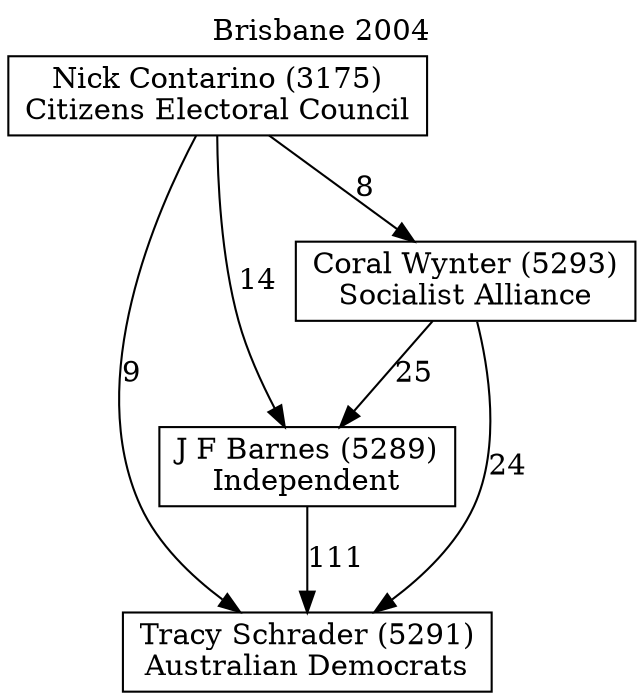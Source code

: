 // House preference flow
digraph "Tracy Schrader (5291)_Brisbane_2004" {
	graph [label="Brisbane 2004" labelloc=t mclimit=2]
	node [shape=box]
	"Tracy Schrader (5291)" [label="Tracy Schrader (5291)
Australian Democrats"]
	"J F Barnes (5289)" [label="J F Barnes (5289)
Independent"]
	"Coral Wynter (5293)" [label="Coral Wynter (5293)
Socialist Alliance"]
	"Nick Contarino (3175)" [label="Nick Contarino (3175)
Citizens Electoral Council"]
	"J F Barnes (5289)" -> "Tracy Schrader (5291)" [label=111]
	"Coral Wynter (5293)" -> "J F Barnes (5289)" [label=25]
	"Nick Contarino (3175)" -> "Coral Wynter (5293)" [label=8]
	"Coral Wynter (5293)" -> "Tracy Schrader (5291)" [label=24]
	"Nick Contarino (3175)" -> "Tracy Schrader (5291)" [label=9]
	"Nick Contarino (3175)" -> "J F Barnes (5289)" [label=14]
}
